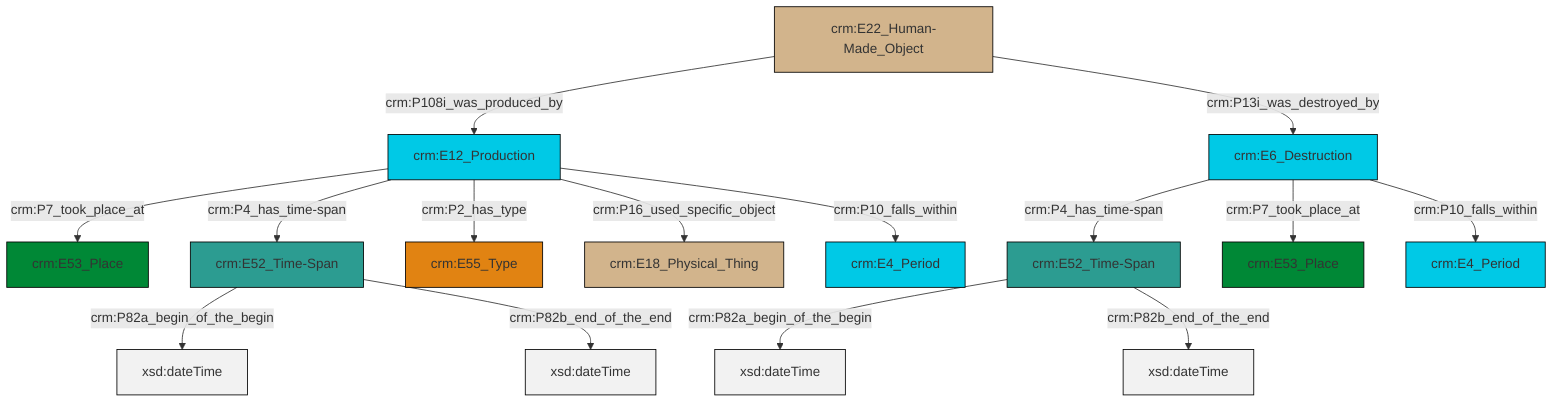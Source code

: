 graph TD
classDef Literal fill:#f2f2f2,stroke:#000000;
classDef CRM_Entity fill:#FFFFFF,stroke:#000000;
classDef Temporal_Entity fill:#00C9E6, stroke:#000000;
classDef Type fill:#E18312, stroke:#000000;
classDef Time-Span fill:#2C9C91, stroke:#000000;
classDef Appellation fill:#FFEB7F, stroke:#000000;
classDef Place fill:#008836, stroke:#000000;
classDef Persistent_Item fill:#B266B2, stroke:#000000;
classDef Conceptual_Object fill:#FFD700, stroke:#000000;
classDef Physical_Thing fill:#D2B48C, stroke:#000000;
classDef Actor fill:#f58aad, stroke:#000000;
classDef PC_Classes fill:#4ce600, stroke:#000000;
classDef Multi fill:#cccccc,stroke:#000000;

6["crm:E22_Human-Made_Object"]:::Physical_Thing -->|crm:P108i_was_produced_by| 7["crm:E12_Production"]:::Temporal_Entity
7["crm:E12_Production"]:::Temporal_Entity -->|crm:P7_took_place_at| 4["crm:E53_Place"]:::Place
7["crm:E12_Production"]:::Temporal_Entity -->|crm:P4_has_time-span| 0["crm:E52_Time-Span"]:::Time-Span
12["crm:E52_Time-Span"]:::Time-Span -->|crm:P82a_begin_of_the_begin| 13[xsd:dateTime]:::Literal
0["crm:E52_Time-Span"]:::Time-Span -->|crm:P82a_begin_of_the_begin| 15[xsd:dateTime]:::Literal
2["crm:E6_Destruction"]:::Temporal_Entity -->|crm:P4_has_time-span| 12["crm:E52_Time-Span"]:::Time-Span
6["crm:E22_Human-Made_Object"]:::Physical_Thing -->|crm:P13i_was_destroyed_by| 2["crm:E6_Destruction"]:::Temporal_Entity
7["crm:E12_Production"]:::Temporal_Entity -->|crm:P2_has_type| 10["crm:E55_Type"]:::Type
7["crm:E12_Production"]:::Temporal_Entity -->|crm:P16_used_specific_object| 8["crm:E18_Physical_Thing"]:::Physical_Thing
12["crm:E52_Time-Span"]:::Time-Span -->|crm:P82b_end_of_the_end| 22[xsd:dateTime]:::Literal
0["crm:E52_Time-Span"]:::Time-Span -->|crm:P82b_end_of_the_end| 23[xsd:dateTime]:::Literal
2["crm:E6_Destruction"]:::Temporal_Entity -->|crm:P7_took_place_at| 18["crm:E53_Place"]:::Place
2["crm:E6_Destruction"]:::Temporal_Entity -->|crm:P10_falls_within| 16["crm:E4_Period"]:::Temporal_Entity
7["crm:E12_Production"]:::Temporal_Entity -->|crm:P10_falls_within| 24["crm:E4_Period"]:::Temporal_Entity